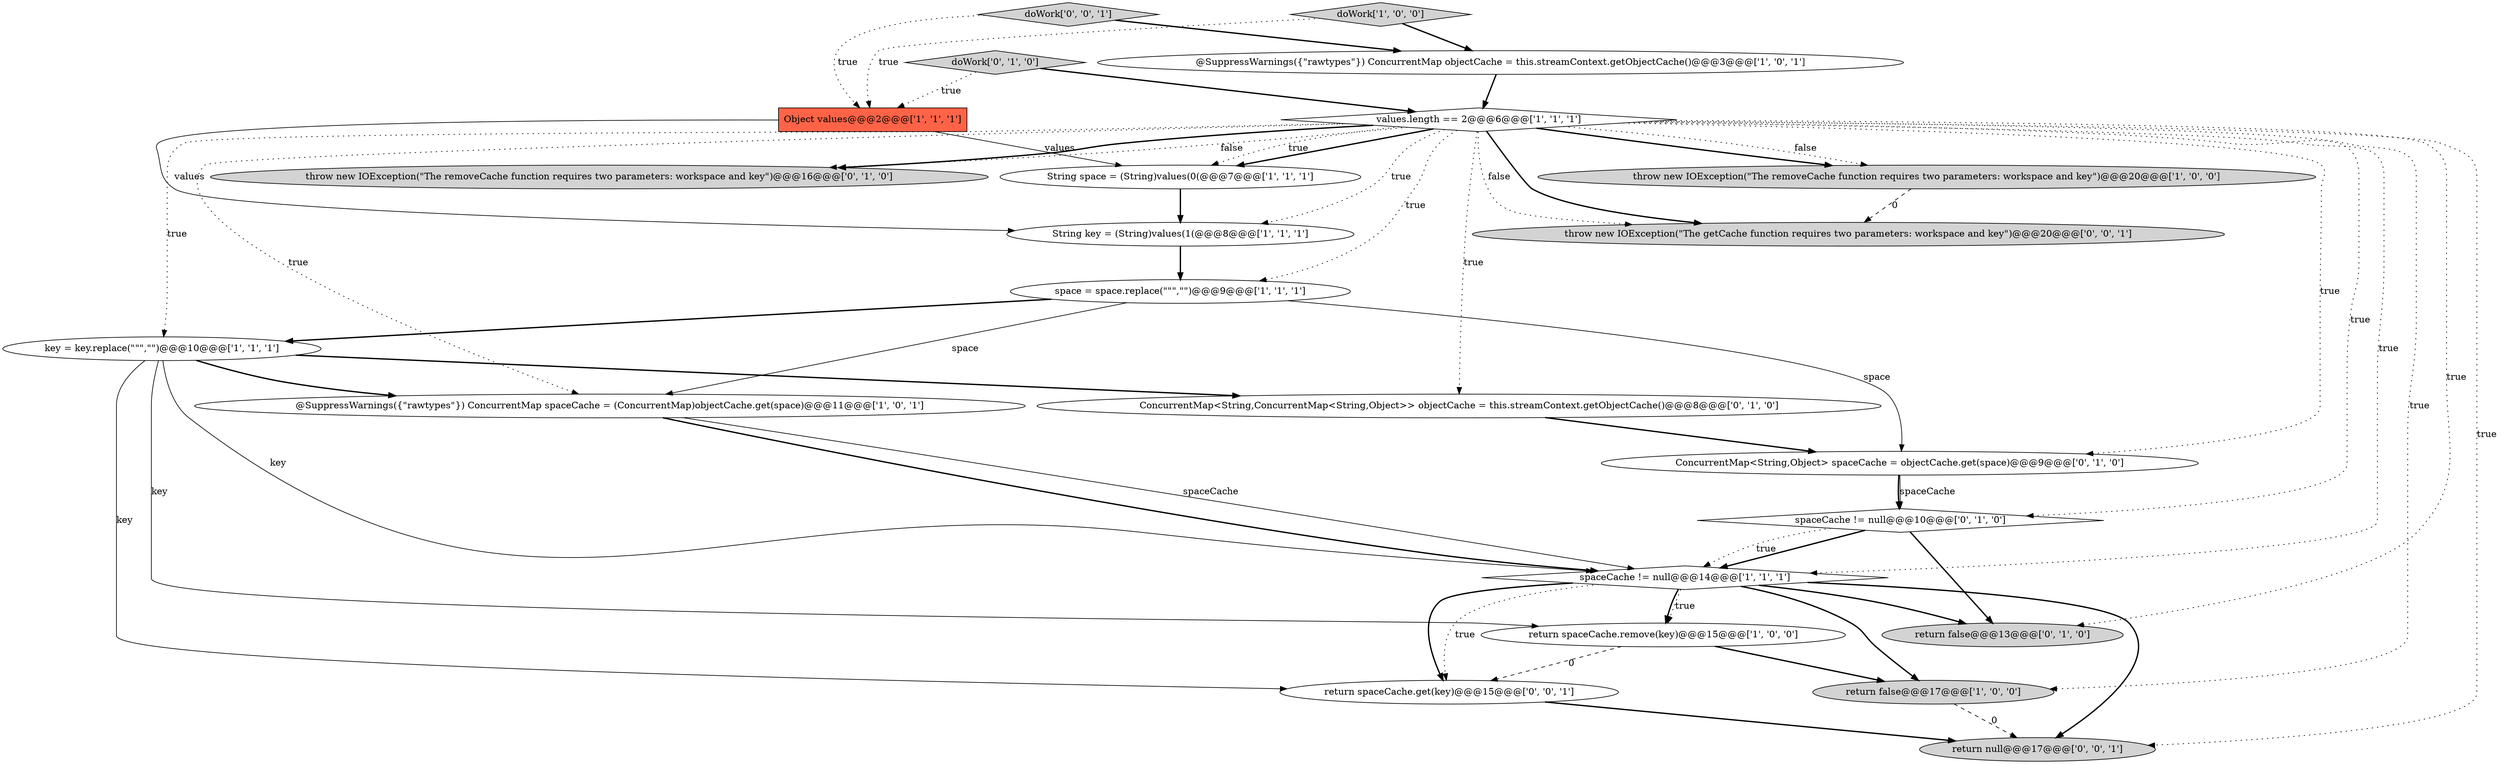 digraph {
10 [style = filled, label = "@SuppressWarnings({\"rawtypes\"}) ConcurrentMap objectCache = this.streamContext.getObjectCache()@@@3@@@['1', '0', '1']", fillcolor = white, shape = ellipse image = "AAA0AAABBB1BBB"];
19 [style = filled, label = "doWork['0', '0', '1']", fillcolor = lightgray, shape = diamond image = "AAA0AAABBB3BBB"];
2 [style = filled, label = "return spaceCache.remove(key)@@@15@@@['1', '0', '0']", fillcolor = white, shape = ellipse image = "AAA0AAABBB1BBB"];
22 [style = filled, label = "return spaceCache.get(key)@@@15@@@['0', '0', '1']", fillcolor = white, shape = ellipse image = "AAA0AAABBB3BBB"];
21 [style = filled, label = "throw new IOException(\"The getCache function requires two parameters: workspace and key\")@@@20@@@['0', '0', '1']", fillcolor = lightgray, shape = ellipse image = "AAA0AAABBB3BBB"];
6 [style = filled, label = "doWork['1', '0', '0']", fillcolor = lightgray, shape = diamond image = "AAA0AAABBB1BBB"];
8 [style = filled, label = "return false@@@17@@@['1', '0', '0']", fillcolor = lightgray, shape = ellipse image = "AAA0AAABBB1BBB"];
11 [style = filled, label = "String space = (String)values(0(@@@7@@@['1', '1', '1']", fillcolor = white, shape = ellipse image = "AAA0AAABBB1BBB"];
14 [style = filled, label = "spaceCache != null@@@10@@@['0', '1', '0']", fillcolor = white, shape = diamond image = "AAA0AAABBB2BBB"];
1 [style = filled, label = "key = key.replace(\"\"\",\"\")@@@10@@@['1', '1', '1']", fillcolor = white, shape = ellipse image = "AAA0AAABBB1BBB"];
4 [style = filled, label = "values.length == 2@@@6@@@['1', '1', '1']", fillcolor = white, shape = diamond image = "AAA0AAABBB1BBB"];
7 [style = filled, label = "spaceCache != null@@@14@@@['1', '1', '1']", fillcolor = white, shape = diamond image = "AAA0AAABBB1BBB"];
20 [style = filled, label = "return null@@@17@@@['0', '0', '1']", fillcolor = lightgray, shape = ellipse image = "AAA0AAABBB3BBB"];
5 [style = filled, label = "space = space.replace(\"\"\",\"\")@@@9@@@['1', '1', '1']", fillcolor = white, shape = ellipse image = "AAA0AAABBB1BBB"];
16 [style = filled, label = "doWork['0', '1', '0']", fillcolor = lightgray, shape = diamond image = "AAA0AAABBB2BBB"];
3 [style = filled, label = "Object values@@@2@@@['1', '1', '1']", fillcolor = tomato, shape = box image = "AAA0AAABBB1BBB"];
9 [style = filled, label = "String key = (String)values(1(@@@8@@@['1', '1', '1']", fillcolor = white, shape = ellipse image = "AAA0AAABBB1BBB"];
15 [style = filled, label = "throw new IOException(\"The removeCache function requires two parameters: workspace and key\")@@@16@@@['0', '1', '0']", fillcolor = lightgray, shape = ellipse image = "AAA0AAABBB2BBB"];
17 [style = filled, label = "ConcurrentMap<String,Object> spaceCache = objectCache.get(space)@@@9@@@['0', '1', '0']", fillcolor = white, shape = ellipse image = "AAA0AAABBB2BBB"];
12 [style = filled, label = "@SuppressWarnings({\"rawtypes\"}) ConcurrentMap spaceCache = (ConcurrentMap)objectCache.get(space)@@@11@@@['1', '0', '1']", fillcolor = white, shape = ellipse image = "AAA0AAABBB1BBB"];
13 [style = filled, label = "ConcurrentMap<String,ConcurrentMap<String,Object>> objectCache = this.streamContext.getObjectCache()@@@8@@@['0', '1', '0']", fillcolor = white, shape = ellipse image = "AAA0AAABBB2BBB"];
18 [style = filled, label = "return false@@@13@@@['0', '1', '0']", fillcolor = lightgray, shape = ellipse image = "AAA0AAABBB2BBB"];
0 [style = filled, label = "throw new IOException(\"The removeCache function requires two parameters: workspace and key\")@@@20@@@['1', '0', '0']", fillcolor = lightgray, shape = ellipse image = "AAA0AAABBB1BBB"];
7->2 [style = dotted, label="true"];
12->7 [style = bold, label=""];
5->17 [style = solid, label="space"];
14->7 [style = bold, label=""];
2->22 [style = dashed, label="0"];
7->8 [style = bold, label=""];
19->10 [style = bold, label=""];
16->4 [style = bold, label=""];
14->18 [style = bold, label=""];
1->7 [style = solid, label="key"];
0->21 [style = dashed, label="0"];
4->12 [style = dotted, label="true"];
5->12 [style = solid, label="space"];
1->12 [style = bold, label=""];
13->17 [style = bold, label=""];
5->1 [style = bold, label=""];
4->11 [style = bold, label=""];
7->18 [style = bold, label=""];
4->7 [style = dotted, label="true"];
1->22 [style = solid, label="key"];
4->0 [style = dotted, label="false"];
3->11 [style = solid, label="values"];
4->11 [style = dotted, label="true"];
4->18 [style = dotted, label="true"];
11->9 [style = bold, label=""];
17->14 [style = bold, label=""];
4->17 [style = dotted, label="true"];
7->22 [style = bold, label=""];
22->20 [style = bold, label=""];
7->20 [style = bold, label=""];
4->1 [style = dotted, label="true"];
14->7 [style = dotted, label="true"];
4->21 [style = dotted, label="false"];
2->8 [style = bold, label=""];
4->8 [style = dotted, label="true"];
8->20 [style = dashed, label="0"];
6->10 [style = bold, label=""];
10->4 [style = bold, label=""];
3->9 [style = solid, label="values"];
4->14 [style = dotted, label="true"];
17->14 [style = solid, label="spaceCache"];
12->7 [style = solid, label="spaceCache"];
6->3 [style = dotted, label="true"];
4->5 [style = dotted, label="true"];
4->9 [style = dotted, label="true"];
4->13 [style = dotted, label="true"];
4->15 [style = bold, label=""];
4->20 [style = dotted, label="true"];
4->21 [style = bold, label=""];
9->5 [style = bold, label=""];
4->15 [style = dotted, label="false"];
7->22 [style = dotted, label="true"];
19->3 [style = dotted, label="true"];
16->3 [style = dotted, label="true"];
4->0 [style = bold, label=""];
1->2 [style = solid, label="key"];
1->13 [style = bold, label=""];
7->2 [style = bold, label=""];
}
